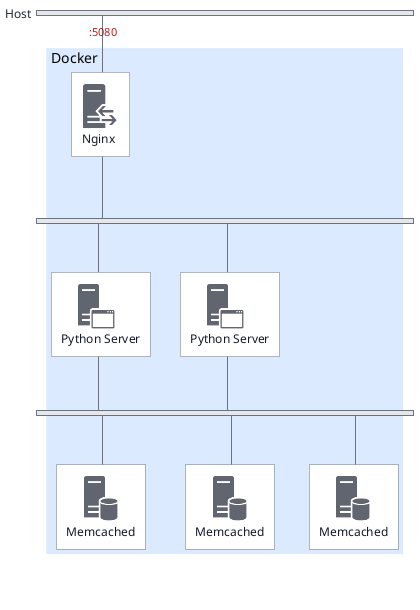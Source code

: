 @startuml

<style>
nwdiagDiagram {
  network {
    BackGroundColor #E5E7EB
    LineColor #6B7280
    FontColor #1F2937
  }
  arrow {
    FontColor #B91C1C
    LineColor #6B7280
  }
  server {
    BackGroundColor #ffffff
    LineColor #6B7280
    FontColor #111827
  }
  group {
    BackGroundColor #DBEAFE
    FontSize 14
  }
}
</style>

skinparam shadowing false
skinparam defaultTextAlignment center

!include <office/Servers/application_server>
!include <office/Servers/database_server>
!include <office/Servers/reverse_proxy>

nwdiag {

  group {
    description = "Docker"
    nginx
    python1
    python2
    memcached1
    memcached2
    memcached3
  }

  network host {
    description = "Host"
    width = full
    nginx [description="<$reverse_proxy>\nNginx" address = ":5080"]
  }

  network backend {
    description = ""
    width = full
    nginx
    python1 [description="     <$application_server>\nPython Server"]
    python2 [description="     <$application_server>\nPython Server"]
  }

  network dbbackend {
    description = ""
    width = full
    python1
    python2
    memcached1 [description="     <$database_server>\nMemcached"]
    memcached2 [description="     <$database_server>\nMemcached"]
    memcached3 [description="     <$database_server>\nMemcached"]
  }
}
@enduml
